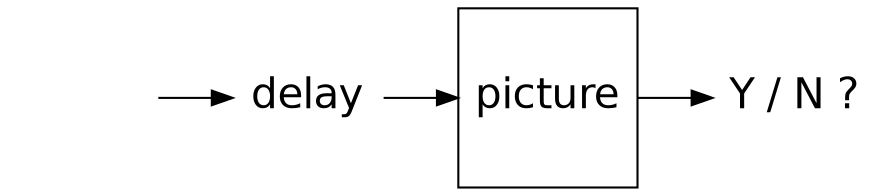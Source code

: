 digraph {
  rankdir=LR;
  node[fontname=Helvetica, width=1, fontsize=20];
  cue -> delay -> picture -> question;

  cue[image="img/sound.png", label="", shape=none];
  delay[shape=none];
  question[shape=none, label="Y / N ?"];
  picture[shape=square];
}
